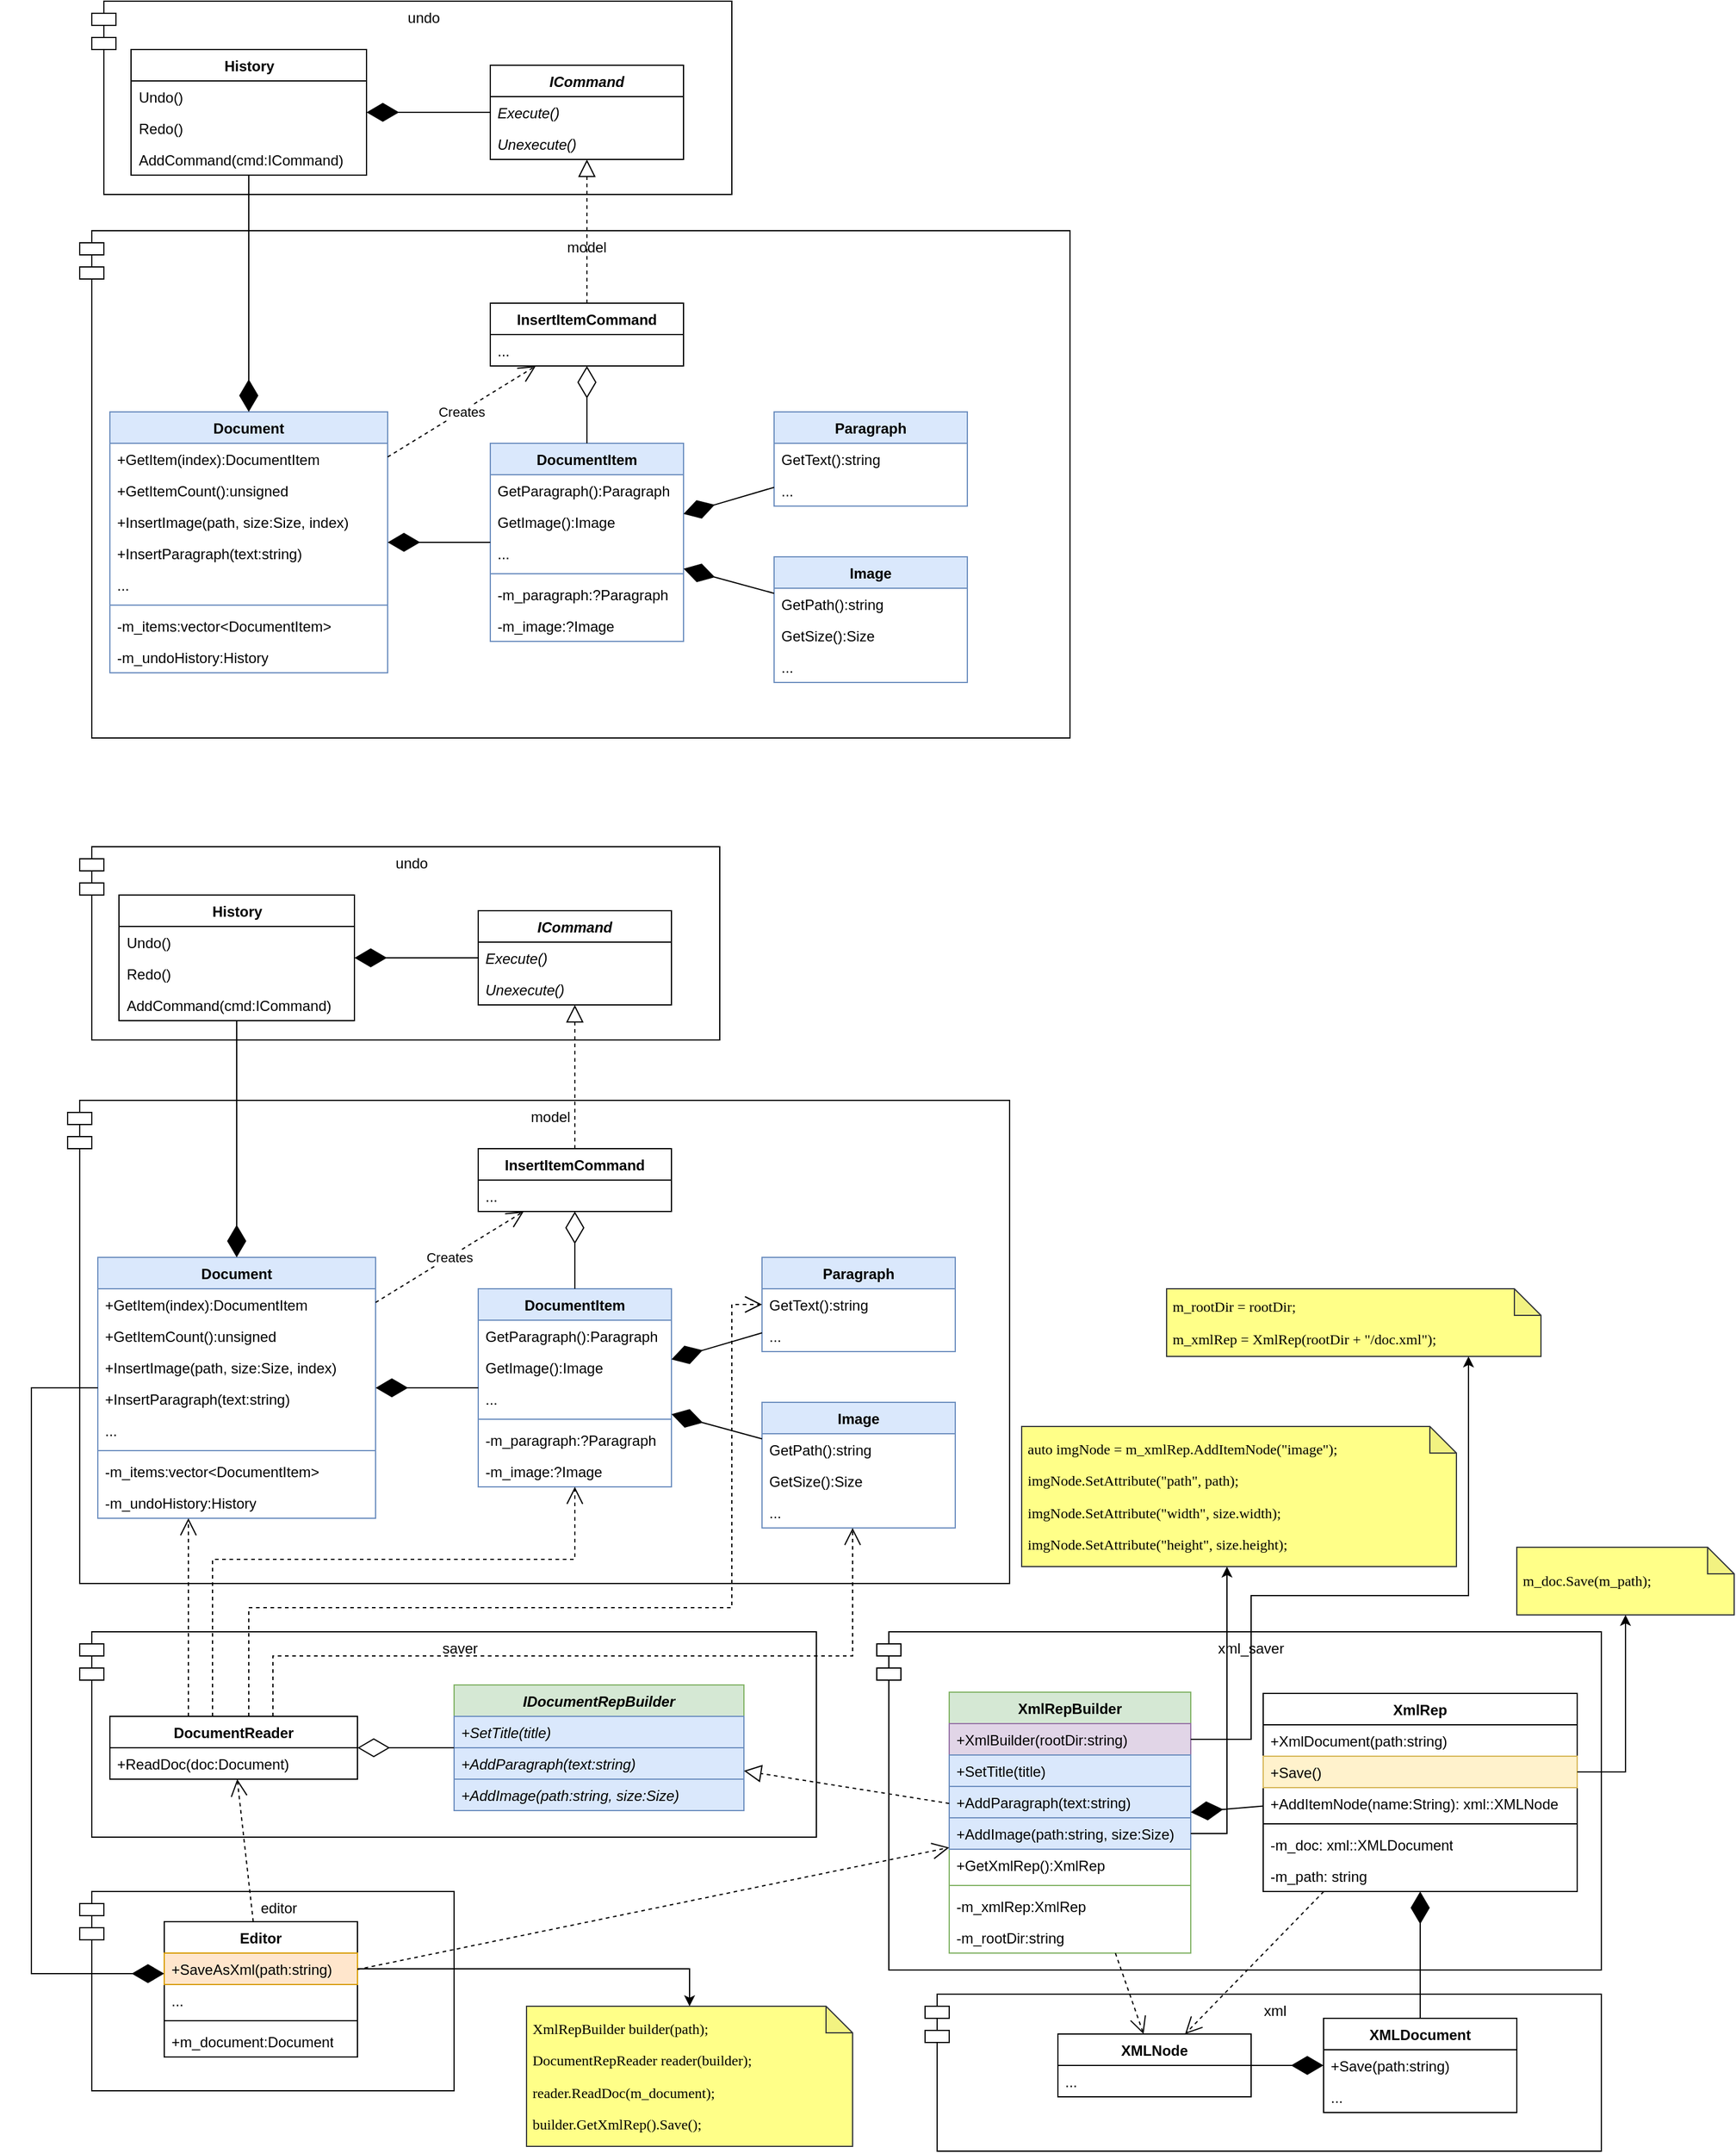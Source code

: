 <mxfile version="26.0.7">
  <diagram name="Page-1" id="XfXvvqxpX7sDZLj7xMcD">
    <mxGraphModel dx="2023" dy="1169" grid="1" gridSize="10" guides="1" tooltips="1" connect="1" arrows="1" fold="1" page="1" pageScale="1" pageWidth="850" pageHeight="1100" math="0" shadow="0">
      <root>
        <mxCell id="0" />
        <mxCell id="1" parent="0" />
        <mxCell id="gSPHSSq20JPAaZHJLihP-152" value="editor" style="shape=module;align=left;spacingLeft=20;align=center;verticalAlign=top;whiteSpace=wrap;html=1;" parent="1" vertex="1">
          <mxGeometry x="210" y="1705" width="310" height="165" as="geometry" />
        </mxCell>
        <mxCell id="gSPHSSq20JPAaZHJLihP-114" value="saver" style="shape=module;align=left;spacingLeft=20;align=center;verticalAlign=top;whiteSpace=wrap;html=1;" parent="1" vertex="1">
          <mxGeometry x="210" y="1490" width="610" height="170" as="geometry" />
        </mxCell>
        <mxCell id="gSPHSSq20JPAaZHJLihP-42" value="undo" style="shape=module;align=left;spacingLeft=20;align=center;verticalAlign=top;whiteSpace=wrap;html=1;" parent="1" vertex="1">
          <mxGeometry x="220" y="140" width="530" height="160" as="geometry" />
        </mxCell>
        <mxCell id="gSPHSSq20JPAaZHJLihP-40" value="model" style="shape=module;align=left;spacingLeft=20;align=center;verticalAlign=top;whiteSpace=wrap;html=1;" parent="1" vertex="1">
          <mxGeometry x="210" y="330" width="820" height="420" as="geometry" />
        </mxCell>
        <mxCell id="gSPHSSq20JPAaZHJLihP-5" value="Document" style="swimlane;fontStyle=1;align=center;verticalAlign=top;childLayout=stackLayout;horizontal=1;startSize=26;horizontalStack=0;resizeParent=1;resizeParentMax=0;resizeLast=0;collapsible=1;marginBottom=0;whiteSpace=wrap;html=1;fillColor=#dae8fc;strokeColor=#6c8ebf;" parent="1" vertex="1">
          <mxGeometry x="235" y="480" width="230" height="216" as="geometry" />
        </mxCell>
        <mxCell id="gSPHSSq20JPAaZHJLihP-6" value="+GetItem(index):DocumentItem" style="text;strokeColor=none;fillColor=none;align=left;verticalAlign=top;spacingLeft=4;spacingRight=4;overflow=hidden;rotatable=0;points=[[0,0.5],[1,0.5]];portConstraint=eastwest;whiteSpace=wrap;html=1;" parent="gSPHSSq20JPAaZHJLihP-5" vertex="1">
          <mxGeometry y="26" width="230" height="26" as="geometry" />
        </mxCell>
        <mxCell id="gSPHSSq20JPAaZHJLihP-28" value="+GetItemCount():unsigned" style="text;strokeColor=none;fillColor=none;align=left;verticalAlign=top;spacingLeft=4;spacingRight=4;overflow=hidden;rotatable=0;points=[[0,0.5],[1,0.5]];portConstraint=eastwest;whiteSpace=wrap;html=1;" parent="gSPHSSq20JPAaZHJLihP-5" vertex="1">
          <mxGeometry y="52" width="230" height="26" as="geometry" />
        </mxCell>
        <mxCell id="gSPHSSq20JPAaZHJLihP-26" value="+InsertImage(path, size:Size, index)" style="text;strokeColor=none;fillColor=none;align=left;verticalAlign=top;spacingLeft=4;spacingRight=4;overflow=hidden;rotatable=0;points=[[0,0.5],[1,0.5]];portConstraint=eastwest;whiteSpace=wrap;html=1;" parent="gSPHSSq20JPAaZHJLihP-5" vertex="1">
          <mxGeometry y="78" width="230" height="26" as="geometry" />
        </mxCell>
        <mxCell id="gSPHSSq20JPAaZHJLihP-27" value="+InsertParagraph(text:string)" style="text;strokeColor=none;fillColor=none;align=left;verticalAlign=top;spacingLeft=4;spacingRight=4;overflow=hidden;rotatable=0;points=[[0,0.5],[1,0.5]];portConstraint=eastwest;whiteSpace=wrap;html=1;" parent="gSPHSSq20JPAaZHJLihP-5" vertex="1">
          <mxGeometry y="104" width="230" height="26" as="geometry" />
        </mxCell>
        <mxCell id="gSPHSSq20JPAaZHJLihP-39" value="..." style="text;strokeColor=none;fillColor=none;align=left;verticalAlign=top;spacingLeft=4;spacingRight=4;overflow=hidden;rotatable=0;points=[[0,0.5],[1,0.5]];portConstraint=eastwest;whiteSpace=wrap;html=1;" parent="gSPHSSq20JPAaZHJLihP-5" vertex="1">
          <mxGeometry y="130" width="230" height="26" as="geometry" />
        </mxCell>
        <mxCell id="gSPHSSq20JPAaZHJLihP-30" value="" style="line;strokeWidth=1;fillColor=none;align=left;verticalAlign=middle;spacingTop=-1;spacingLeft=3;spacingRight=3;rotatable=0;labelPosition=right;points=[];portConstraint=eastwest;strokeColor=inherit;" parent="gSPHSSq20JPAaZHJLihP-5" vertex="1">
          <mxGeometry y="156" width="230" height="8" as="geometry" />
        </mxCell>
        <mxCell id="gSPHSSq20JPAaZHJLihP-29" value="-m_items:vector&amp;lt;DocumentItem&amp;gt;" style="text;strokeColor=none;fillColor=none;align=left;verticalAlign=top;spacingLeft=4;spacingRight=4;overflow=hidden;rotatable=0;points=[[0,0.5],[1,0.5]];portConstraint=eastwest;whiteSpace=wrap;html=1;" parent="gSPHSSq20JPAaZHJLihP-5" vertex="1">
          <mxGeometry y="164" width="230" height="26" as="geometry" />
        </mxCell>
        <mxCell id="gSPHSSq20JPAaZHJLihP-31" value="-m_undoHistory:History" style="text;strokeColor=none;fillColor=none;align=left;verticalAlign=top;spacingLeft=4;spacingRight=4;overflow=hidden;rotatable=0;points=[[0,0.5],[1,0.5]];portConstraint=eastwest;whiteSpace=wrap;html=1;" parent="gSPHSSq20JPAaZHJLihP-5" vertex="1">
          <mxGeometry y="190" width="230" height="26" as="geometry" />
        </mxCell>
        <mxCell id="gSPHSSq20JPAaZHJLihP-9" value="DocumentItem" style="swimlane;fontStyle=1;align=center;verticalAlign=top;childLayout=stackLayout;horizontal=1;startSize=26;horizontalStack=0;resizeParent=1;resizeParentMax=0;resizeLast=0;collapsible=1;marginBottom=0;whiteSpace=wrap;html=1;fillColor=#dae8fc;strokeColor=#6c8ebf;" parent="1" vertex="1">
          <mxGeometry x="550" y="506" width="160" height="164" as="geometry" />
        </mxCell>
        <mxCell id="gSPHSSq20JPAaZHJLihP-10" value="GetParagraph():Paragraph" style="text;strokeColor=none;fillColor=none;align=left;verticalAlign=top;spacingLeft=4;spacingRight=4;overflow=hidden;rotatable=0;points=[[0,0.5],[1,0.5]];portConstraint=eastwest;whiteSpace=wrap;html=1;" parent="gSPHSSq20JPAaZHJLihP-9" vertex="1">
          <mxGeometry y="26" width="160" height="26" as="geometry" />
        </mxCell>
        <mxCell id="gSPHSSq20JPAaZHJLihP-11" value="GetImage():Image" style="text;strokeColor=none;fillColor=none;align=left;verticalAlign=top;spacingLeft=4;spacingRight=4;overflow=hidden;rotatable=0;points=[[0,0.5],[1,0.5]];portConstraint=eastwest;whiteSpace=wrap;html=1;" parent="gSPHSSq20JPAaZHJLihP-9" vertex="1">
          <mxGeometry y="52" width="160" height="26" as="geometry" />
        </mxCell>
        <mxCell id="gSPHSSq20JPAaZHJLihP-47" value="..." style="text;strokeColor=none;fillColor=none;align=left;verticalAlign=top;spacingLeft=4;spacingRight=4;overflow=hidden;rotatable=0;points=[[0,0.5],[1,0.5]];portConstraint=eastwest;whiteSpace=wrap;html=1;" parent="gSPHSSq20JPAaZHJLihP-9" vertex="1">
          <mxGeometry y="78" width="160" height="26" as="geometry" />
        </mxCell>
        <mxCell id="gSPHSSq20JPAaZHJLihP-21" value="" style="line;strokeWidth=1;fillColor=none;align=left;verticalAlign=middle;spacingTop=-1;spacingLeft=3;spacingRight=3;rotatable=0;labelPosition=right;points=[];portConstraint=eastwest;strokeColor=inherit;" parent="gSPHSSq20JPAaZHJLihP-9" vertex="1">
          <mxGeometry y="104" width="160" height="8" as="geometry" />
        </mxCell>
        <mxCell id="gSPHSSq20JPAaZHJLihP-19" value="-m_paragraph:?Paragraph" style="text;strokeColor=none;fillColor=none;align=left;verticalAlign=top;spacingLeft=4;spacingRight=4;overflow=hidden;rotatable=0;points=[[0,0.5],[1,0.5]];portConstraint=eastwest;whiteSpace=wrap;html=1;" parent="gSPHSSq20JPAaZHJLihP-9" vertex="1">
          <mxGeometry y="112" width="160" height="26" as="geometry" />
        </mxCell>
        <mxCell id="gSPHSSq20JPAaZHJLihP-20" value="-m_image:?Image" style="text;strokeColor=none;fillColor=none;align=left;verticalAlign=top;spacingLeft=4;spacingRight=4;overflow=hidden;rotatable=0;points=[[0,0.5],[1,0.5]];portConstraint=eastwest;whiteSpace=wrap;html=1;" parent="gSPHSSq20JPAaZHJLihP-9" vertex="1">
          <mxGeometry y="138" width="160" height="26" as="geometry" />
        </mxCell>
        <mxCell id="gSPHSSq20JPAaZHJLihP-12" value="Paragraph" style="swimlane;fontStyle=1;align=center;verticalAlign=top;childLayout=stackLayout;horizontal=1;startSize=26;horizontalStack=0;resizeParent=1;resizeParentMax=0;resizeLast=0;collapsible=1;marginBottom=0;whiteSpace=wrap;html=1;fillColor=#dae8fc;strokeColor=#6c8ebf;" parent="1" vertex="1">
          <mxGeometry x="785" y="480" width="160" height="78" as="geometry" />
        </mxCell>
        <mxCell id="gSPHSSq20JPAaZHJLihP-13" value="GetText():string" style="text;strokeColor=none;fillColor=none;align=left;verticalAlign=top;spacingLeft=4;spacingRight=4;overflow=hidden;rotatable=0;points=[[0,0.5],[1,0.5]];portConstraint=eastwest;whiteSpace=wrap;html=1;" parent="gSPHSSq20JPAaZHJLihP-12" vertex="1">
          <mxGeometry y="26" width="160" height="26" as="geometry" />
        </mxCell>
        <mxCell id="gSPHSSq20JPAaZHJLihP-48" value="..." style="text;strokeColor=none;fillColor=none;align=left;verticalAlign=top;spacingLeft=4;spacingRight=4;overflow=hidden;rotatable=0;points=[[0,0.5],[1,0.5]];portConstraint=eastwest;whiteSpace=wrap;html=1;" parent="gSPHSSq20JPAaZHJLihP-12" vertex="1">
          <mxGeometry y="52" width="160" height="26" as="geometry" />
        </mxCell>
        <mxCell id="gSPHSSq20JPAaZHJLihP-15" value="Image" style="swimlane;fontStyle=1;align=center;verticalAlign=top;childLayout=stackLayout;horizontal=1;startSize=26;horizontalStack=0;resizeParent=1;resizeParentMax=0;resizeLast=0;collapsible=1;marginBottom=0;whiteSpace=wrap;html=1;fillColor=#dae8fc;strokeColor=#6c8ebf;" parent="1" vertex="1">
          <mxGeometry x="785" y="600" width="160" height="104" as="geometry" />
        </mxCell>
        <mxCell id="gSPHSSq20JPAaZHJLihP-16" value="GetPath():string" style="text;strokeColor=none;fillColor=none;align=left;verticalAlign=top;spacingLeft=4;spacingRight=4;overflow=hidden;rotatable=0;points=[[0,0.5],[1,0.5]];portConstraint=eastwest;whiteSpace=wrap;html=1;" parent="gSPHSSq20JPAaZHJLihP-15" vertex="1">
          <mxGeometry y="26" width="160" height="26" as="geometry" />
        </mxCell>
        <mxCell id="gSPHSSq20JPAaZHJLihP-17" value="GetSize():Size" style="text;strokeColor=none;fillColor=none;align=left;verticalAlign=top;spacingLeft=4;spacingRight=4;overflow=hidden;rotatable=0;points=[[0,0.5],[1,0.5]];portConstraint=eastwest;whiteSpace=wrap;html=1;" parent="gSPHSSq20JPAaZHJLihP-15" vertex="1">
          <mxGeometry y="52" width="160" height="26" as="geometry" />
        </mxCell>
        <mxCell id="gSPHSSq20JPAaZHJLihP-49" value="..." style="text;strokeColor=none;fillColor=none;align=left;verticalAlign=top;spacingLeft=4;spacingRight=4;overflow=hidden;rotatable=0;points=[[0,0.5],[1,0.5]];portConstraint=eastwest;whiteSpace=wrap;html=1;" parent="gSPHSSq20JPAaZHJLihP-15" vertex="1">
          <mxGeometry y="78" width="160" height="26" as="geometry" />
        </mxCell>
        <mxCell id="gSPHSSq20JPAaZHJLihP-18" value="" style="endArrow=diamondThin;endFill=1;endSize=24;html=1;rounded=0;" parent="1" source="gSPHSSq20JPAaZHJLihP-9" target="gSPHSSq20JPAaZHJLihP-5" edge="1">
          <mxGeometry width="160" relative="1" as="geometry">
            <mxPoint x="295" y="650" as="sourcePoint" />
            <mxPoint x="455" y="650" as="targetPoint" />
          </mxGeometry>
        </mxCell>
        <mxCell id="gSPHSSq20JPAaZHJLihP-24" value="" style="endArrow=diamondThin;endFill=1;endSize=24;html=1;rounded=0;" parent="1" source="gSPHSSq20JPAaZHJLihP-12" target="gSPHSSq20JPAaZHJLihP-9" edge="1">
          <mxGeometry width="160" relative="1" as="geometry">
            <mxPoint x="615" y="740" as="sourcePoint" />
            <mxPoint x="775" y="740" as="targetPoint" />
          </mxGeometry>
        </mxCell>
        <mxCell id="gSPHSSq20JPAaZHJLihP-25" value="" style="endArrow=diamondThin;endFill=1;endSize=24;html=1;rounded=0;" parent="1" source="gSPHSSq20JPAaZHJLihP-15" target="gSPHSSq20JPAaZHJLihP-9" edge="1">
          <mxGeometry width="160" relative="1" as="geometry">
            <mxPoint x="615" y="740" as="sourcePoint" />
            <mxPoint x="775" y="740" as="targetPoint" />
          </mxGeometry>
        </mxCell>
        <mxCell id="gSPHSSq20JPAaZHJLihP-33" value="History" style="swimlane;fontStyle=1;align=center;verticalAlign=top;childLayout=stackLayout;horizontal=1;startSize=26;horizontalStack=0;resizeParent=1;resizeParentMax=0;resizeLast=0;collapsible=1;marginBottom=0;whiteSpace=wrap;html=1;" parent="1" vertex="1">
          <mxGeometry x="252.5" y="180" width="195" height="104" as="geometry" />
        </mxCell>
        <mxCell id="gSPHSSq20JPAaZHJLihP-34" value="Undo()" style="text;strokeColor=none;fillColor=none;align=left;verticalAlign=top;spacingLeft=4;spacingRight=4;overflow=hidden;rotatable=0;points=[[0,0.5],[1,0.5]];portConstraint=eastwest;whiteSpace=wrap;html=1;" parent="gSPHSSq20JPAaZHJLihP-33" vertex="1">
          <mxGeometry y="26" width="195" height="26" as="geometry" />
        </mxCell>
        <mxCell id="gSPHSSq20JPAaZHJLihP-37" value="Redo()" style="text;strokeColor=none;fillColor=none;align=left;verticalAlign=top;spacingLeft=4;spacingRight=4;overflow=hidden;rotatable=0;points=[[0,0.5],[1,0.5]];portConstraint=eastwest;whiteSpace=wrap;html=1;" parent="gSPHSSq20JPAaZHJLihP-33" vertex="1">
          <mxGeometry y="52" width="195" height="26" as="geometry" />
        </mxCell>
        <mxCell id="gSPHSSq20JPAaZHJLihP-46" value="AddCommand(cmd:ICommand)" style="text;strokeColor=none;fillColor=none;align=left;verticalAlign=top;spacingLeft=4;spacingRight=4;overflow=hidden;rotatable=0;points=[[0,0.5],[1,0.5]];portConstraint=eastwest;whiteSpace=wrap;html=1;" parent="gSPHSSq20JPAaZHJLihP-33" vertex="1">
          <mxGeometry y="78" width="195" height="26" as="geometry" />
        </mxCell>
        <mxCell id="gSPHSSq20JPAaZHJLihP-41" value="" style="endArrow=diamondThin;endFill=1;endSize=24;html=1;rounded=0;" parent="1" source="gSPHSSq20JPAaZHJLihP-33" target="gSPHSSq20JPAaZHJLihP-5" edge="1">
          <mxGeometry width="160" relative="1" as="geometry">
            <mxPoint x="120" y="270" as="sourcePoint" />
            <mxPoint x="280" y="270" as="targetPoint" />
          </mxGeometry>
        </mxCell>
        <mxCell id="gSPHSSq20JPAaZHJLihP-43" value="ICommand" style="swimlane;fontStyle=3;align=center;verticalAlign=top;childLayout=stackLayout;horizontal=1;startSize=26;horizontalStack=0;resizeParent=1;resizeParentMax=0;resizeLast=0;collapsible=1;marginBottom=0;whiteSpace=wrap;html=1;" parent="1" vertex="1">
          <mxGeometry x="550" y="193" width="160" height="78" as="geometry" />
        </mxCell>
        <mxCell id="gSPHSSq20JPAaZHJLihP-44" value="&lt;i&gt;Execute()&lt;/i&gt;" style="text;strokeColor=none;fillColor=none;align=left;verticalAlign=top;spacingLeft=4;spacingRight=4;overflow=hidden;rotatable=0;points=[[0,0.5],[1,0.5]];portConstraint=eastwest;whiteSpace=wrap;html=1;" parent="gSPHSSq20JPAaZHJLihP-43" vertex="1">
          <mxGeometry y="26" width="160" height="26" as="geometry" />
        </mxCell>
        <mxCell id="gSPHSSq20JPAaZHJLihP-45" value="&lt;i&gt;Unexecute()&lt;/i&gt;" style="text;strokeColor=none;fillColor=none;align=left;verticalAlign=top;spacingLeft=4;spacingRight=4;overflow=hidden;rotatable=0;points=[[0,0.5],[1,0.5]];portConstraint=eastwest;whiteSpace=wrap;html=1;" parent="gSPHSSq20JPAaZHJLihP-43" vertex="1">
          <mxGeometry y="52" width="160" height="26" as="geometry" />
        </mxCell>
        <mxCell id="gSPHSSq20JPAaZHJLihP-50" value="" style="endArrow=diamondThin;endFill=1;endSize=24;html=1;rounded=0;" parent="1" source="gSPHSSq20JPAaZHJLihP-43" target="gSPHSSq20JPAaZHJLihP-33" edge="1">
          <mxGeometry width="160" relative="1" as="geometry">
            <mxPoint x="850" y="210" as="sourcePoint" />
            <mxPoint x="1010" y="210" as="targetPoint" />
          </mxGeometry>
        </mxCell>
        <mxCell id="gSPHSSq20JPAaZHJLihP-51" value="InsertItemCommand" style="swimlane;fontStyle=1;align=center;verticalAlign=top;childLayout=stackLayout;horizontal=1;startSize=26;horizontalStack=0;resizeParent=1;resizeParentMax=0;resizeLast=0;collapsible=1;marginBottom=0;whiteSpace=wrap;html=1;" parent="1" vertex="1">
          <mxGeometry x="550" y="390" width="160" height="52" as="geometry" />
        </mxCell>
        <mxCell id="gSPHSSq20JPAaZHJLihP-52" value="..." style="text;strokeColor=none;fillColor=none;align=left;verticalAlign=top;spacingLeft=4;spacingRight=4;overflow=hidden;rotatable=0;points=[[0,0.5],[1,0.5]];portConstraint=eastwest;whiteSpace=wrap;html=1;" parent="gSPHSSq20JPAaZHJLihP-51" vertex="1">
          <mxGeometry y="26" width="160" height="26" as="geometry" />
        </mxCell>
        <mxCell id="gSPHSSq20JPAaZHJLihP-55" value="" style="endArrow=block;dashed=1;endFill=0;endSize=12;html=1;rounded=0;" parent="1" source="gSPHSSq20JPAaZHJLihP-51" target="gSPHSSq20JPAaZHJLihP-43" edge="1">
          <mxGeometry width="160" relative="1" as="geometry">
            <mxPoint x="770" y="280" as="sourcePoint" />
            <mxPoint x="930" y="280" as="targetPoint" />
          </mxGeometry>
        </mxCell>
        <mxCell id="gSPHSSq20JPAaZHJLihP-56" value="Creates" style="endArrow=open;endSize=12;dashed=1;html=1;rounded=0;" parent="1" source="gSPHSSq20JPAaZHJLihP-5" target="gSPHSSq20JPAaZHJLihP-51" edge="1">
          <mxGeometry width="160" relative="1" as="geometry">
            <mxPoint x="20" y="390" as="sourcePoint" />
            <mxPoint x="180" y="390" as="targetPoint" />
          </mxGeometry>
        </mxCell>
        <mxCell id="gSPHSSq20JPAaZHJLihP-57" value="" style="endArrow=diamondThin;endFill=0;endSize=24;html=1;rounded=0;" parent="1" source="gSPHSSq20JPAaZHJLihP-9" target="gSPHSSq20JPAaZHJLihP-51" edge="1">
          <mxGeometry width="160" relative="1" as="geometry">
            <mxPoint x="840" y="250" as="sourcePoint" />
            <mxPoint x="1000" y="250" as="targetPoint" />
          </mxGeometry>
        </mxCell>
        <mxCell id="gSPHSSq20JPAaZHJLihP-58" value="undo" style="shape=module;align=left;spacingLeft=20;align=center;verticalAlign=top;whiteSpace=wrap;html=1;" parent="1" vertex="1">
          <mxGeometry x="210" y="840" width="530" height="160" as="geometry" />
        </mxCell>
        <mxCell id="gSPHSSq20JPAaZHJLihP-59" value="model" style="shape=module;align=left;spacingLeft=20;align=center;verticalAlign=top;whiteSpace=wrap;html=1;" parent="1" vertex="1">
          <mxGeometry x="200" y="1050" width="780" height="400" as="geometry" />
        </mxCell>
        <mxCell id="gSPHSSq20JPAaZHJLihP-60" value="Document" style="swimlane;fontStyle=1;align=center;verticalAlign=top;childLayout=stackLayout;horizontal=1;startSize=26;horizontalStack=0;resizeParent=1;resizeParentMax=0;resizeLast=0;collapsible=1;marginBottom=0;whiteSpace=wrap;html=1;fillColor=#dae8fc;strokeColor=#6c8ebf;" parent="1" vertex="1">
          <mxGeometry x="225" y="1180" width="230" height="216" as="geometry" />
        </mxCell>
        <mxCell id="gSPHSSq20JPAaZHJLihP-61" value="+GetItem(index):DocumentItem" style="text;strokeColor=none;fillColor=none;align=left;verticalAlign=top;spacingLeft=4;spacingRight=4;overflow=hidden;rotatable=0;points=[[0,0.5],[1,0.5]];portConstraint=eastwest;whiteSpace=wrap;html=1;" parent="gSPHSSq20JPAaZHJLihP-60" vertex="1">
          <mxGeometry y="26" width="230" height="26" as="geometry" />
        </mxCell>
        <mxCell id="gSPHSSq20JPAaZHJLihP-62" value="+GetItemCount():unsigned" style="text;strokeColor=none;fillColor=none;align=left;verticalAlign=top;spacingLeft=4;spacingRight=4;overflow=hidden;rotatable=0;points=[[0,0.5],[1,0.5]];portConstraint=eastwest;whiteSpace=wrap;html=1;" parent="gSPHSSq20JPAaZHJLihP-60" vertex="1">
          <mxGeometry y="52" width="230" height="26" as="geometry" />
        </mxCell>
        <mxCell id="gSPHSSq20JPAaZHJLihP-63" value="+InsertImage(path, size:Size, index)" style="text;strokeColor=none;fillColor=none;align=left;verticalAlign=top;spacingLeft=4;spacingRight=4;overflow=hidden;rotatable=0;points=[[0,0.5],[1,0.5]];portConstraint=eastwest;whiteSpace=wrap;html=1;" parent="gSPHSSq20JPAaZHJLihP-60" vertex="1">
          <mxGeometry y="78" width="230" height="26" as="geometry" />
        </mxCell>
        <mxCell id="gSPHSSq20JPAaZHJLihP-64" value="+InsertParagraph(text:string)" style="text;strokeColor=none;fillColor=none;align=left;verticalAlign=top;spacingLeft=4;spacingRight=4;overflow=hidden;rotatable=0;points=[[0,0.5],[1,0.5]];portConstraint=eastwest;whiteSpace=wrap;html=1;" parent="gSPHSSq20JPAaZHJLihP-60" vertex="1">
          <mxGeometry y="104" width="230" height="26" as="geometry" />
        </mxCell>
        <mxCell id="gSPHSSq20JPAaZHJLihP-65" value="..." style="text;strokeColor=none;fillColor=none;align=left;verticalAlign=top;spacingLeft=4;spacingRight=4;overflow=hidden;rotatable=0;points=[[0,0.5],[1,0.5]];portConstraint=eastwest;whiteSpace=wrap;html=1;" parent="gSPHSSq20JPAaZHJLihP-60" vertex="1">
          <mxGeometry y="130" width="230" height="26" as="geometry" />
        </mxCell>
        <mxCell id="gSPHSSq20JPAaZHJLihP-66" value="" style="line;strokeWidth=1;fillColor=none;align=left;verticalAlign=middle;spacingTop=-1;spacingLeft=3;spacingRight=3;rotatable=0;labelPosition=right;points=[];portConstraint=eastwest;strokeColor=inherit;" parent="gSPHSSq20JPAaZHJLihP-60" vertex="1">
          <mxGeometry y="156" width="230" height="8" as="geometry" />
        </mxCell>
        <mxCell id="gSPHSSq20JPAaZHJLihP-67" value="-m_items:vector&amp;lt;DocumentItem&amp;gt;" style="text;strokeColor=none;fillColor=none;align=left;verticalAlign=top;spacingLeft=4;spacingRight=4;overflow=hidden;rotatable=0;points=[[0,0.5],[1,0.5]];portConstraint=eastwest;whiteSpace=wrap;html=1;" parent="gSPHSSq20JPAaZHJLihP-60" vertex="1">
          <mxGeometry y="164" width="230" height="26" as="geometry" />
        </mxCell>
        <mxCell id="gSPHSSq20JPAaZHJLihP-68" value="-m_undoHistory:History" style="text;strokeColor=none;fillColor=none;align=left;verticalAlign=top;spacingLeft=4;spacingRight=4;overflow=hidden;rotatable=0;points=[[0,0.5],[1,0.5]];portConstraint=eastwest;whiteSpace=wrap;html=1;" parent="gSPHSSq20JPAaZHJLihP-60" vertex="1">
          <mxGeometry y="190" width="230" height="26" as="geometry" />
        </mxCell>
        <mxCell id="gSPHSSq20JPAaZHJLihP-69" value="DocumentItem" style="swimlane;fontStyle=1;align=center;verticalAlign=top;childLayout=stackLayout;horizontal=1;startSize=26;horizontalStack=0;resizeParent=1;resizeParentMax=0;resizeLast=0;collapsible=1;marginBottom=0;whiteSpace=wrap;html=1;fillColor=#dae8fc;strokeColor=#6c8ebf;" parent="1" vertex="1">
          <mxGeometry x="540" y="1206" width="160" height="164" as="geometry" />
        </mxCell>
        <mxCell id="gSPHSSq20JPAaZHJLihP-70" value="GetParagraph():Paragraph" style="text;strokeColor=none;fillColor=none;align=left;verticalAlign=top;spacingLeft=4;spacingRight=4;overflow=hidden;rotatable=0;points=[[0,0.5],[1,0.5]];portConstraint=eastwest;whiteSpace=wrap;html=1;" parent="gSPHSSq20JPAaZHJLihP-69" vertex="1">
          <mxGeometry y="26" width="160" height="26" as="geometry" />
        </mxCell>
        <mxCell id="gSPHSSq20JPAaZHJLihP-71" value="GetImage():Image" style="text;strokeColor=none;fillColor=none;align=left;verticalAlign=top;spacingLeft=4;spacingRight=4;overflow=hidden;rotatable=0;points=[[0,0.5],[1,0.5]];portConstraint=eastwest;whiteSpace=wrap;html=1;" parent="gSPHSSq20JPAaZHJLihP-69" vertex="1">
          <mxGeometry y="52" width="160" height="26" as="geometry" />
        </mxCell>
        <mxCell id="gSPHSSq20JPAaZHJLihP-72" value="..." style="text;strokeColor=none;fillColor=none;align=left;verticalAlign=top;spacingLeft=4;spacingRight=4;overflow=hidden;rotatable=0;points=[[0,0.5],[1,0.5]];portConstraint=eastwest;whiteSpace=wrap;html=1;" parent="gSPHSSq20JPAaZHJLihP-69" vertex="1">
          <mxGeometry y="78" width="160" height="26" as="geometry" />
        </mxCell>
        <mxCell id="gSPHSSq20JPAaZHJLihP-73" value="" style="line;strokeWidth=1;fillColor=none;align=left;verticalAlign=middle;spacingTop=-1;spacingLeft=3;spacingRight=3;rotatable=0;labelPosition=right;points=[];portConstraint=eastwest;strokeColor=inherit;" parent="gSPHSSq20JPAaZHJLihP-69" vertex="1">
          <mxGeometry y="104" width="160" height="8" as="geometry" />
        </mxCell>
        <mxCell id="gSPHSSq20JPAaZHJLihP-74" value="-m_paragraph:?Paragraph" style="text;strokeColor=none;fillColor=none;align=left;verticalAlign=top;spacingLeft=4;spacingRight=4;overflow=hidden;rotatable=0;points=[[0,0.5],[1,0.5]];portConstraint=eastwest;whiteSpace=wrap;html=1;" parent="gSPHSSq20JPAaZHJLihP-69" vertex="1">
          <mxGeometry y="112" width="160" height="26" as="geometry" />
        </mxCell>
        <mxCell id="gSPHSSq20JPAaZHJLihP-75" value="-m_image:?Image" style="text;strokeColor=none;fillColor=none;align=left;verticalAlign=top;spacingLeft=4;spacingRight=4;overflow=hidden;rotatable=0;points=[[0,0.5],[1,0.5]];portConstraint=eastwest;whiteSpace=wrap;html=1;" parent="gSPHSSq20JPAaZHJLihP-69" vertex="1">
          <mxGeometry y="138" width="160" height="26" as="geometry" />
        </mxCell>
        <mxCell id="gSPHSSq20JPAaZHJLihP-76" value="Paragraph" style="swimlane;fontStyle=1;align=center;verticalAlign=top;childLayout=stackLayout;horizontal=1;startSize=26;horizontalStack=0;resizeParent=1;resizeParentMax=0;resizeLast=0;collapsible=1;marginBottom=0;whiteSpace=wrap;html=1;fillColor=#dae8fc;strokeColor=#6c8ebf;" parent="1" vertex="1">
          <mxGeometry x="775" y="1180" width="160" height="78" as="geometry" />
        </mxCell>
        <mxCell id="gSPHSSq20JPAaZHJLihP-77" value="GetText():string" style="text;strokeColor=none;fillColor=none;align=left;verticalAlign=top;spacingLeft=4;spacingRight=4;overflow=hidden;rotatable=0;points=[[0,0.5],[1,0.5]];portConstraint=eastwest;whiteSpace=wrap;html=1;" parent="gSPHSSq20JPAaZHJLihP-76" vertex="1">
          <mxGeometry y="26" width="160" height="26" as="geometry" />
        </mxCell>
        <mxCell id="gSPHSSq20JPAaZHJLihP-78" value="..." style="text;strokeColor=none;fillColor=none;align=left;verticalAlign=top;spacingLeft=4;spacingRight=4;overflow=hidden;rotatable=0;points=[[0,0.5],[1,0.5]];portConstraint=eastwest;whiteSpace=wrap;html=1;" parent="gSPHSSq20JPAaZHJLihP-76" vertex="1">
          <mxGeometry y="52" width="160" height="26" as="geometry" />
        </mxCell>
        <mxCell id="gSPHSSq20JPAaZHJLihP-79" value="Image" style="swimlane;fontStyle=1;align=center;verticalAlign=top;childLayout=stackLayout;horizontal=1;startSize=26;horizontalStack=0;resizeParent=1;resizeParentMax=0;resizeLast=0;collapsible=1;marginBottom=0;whiteSpace=wrap;html=1;fillColor=#dae8fc;strokeColor=#6c8ebf;" parent="1" vertex="1">
          <mxGeometry x="775" y="1300" width="160" height="104" as="geometry" />
        </mxCell>
        <mxCell id="gSPHSSq20JPAaZHJLihP-80" value="GetPath():string" style="text;strokeColor=none;fillColor=none;align=left;verticalAlign=top;spacingLeft=4;spacingRight=4;overflow=hidden;rotatable=0;points=[[0,0.5],[1,0.5]];portConstraint=eastwest;whiteSpace=wrap;html=1;" parent="gSPHSSq20JPAaZHJLihP-79" vertex="1">
          <mxGeometry y="26" width="160" height="26" as="geometry" />
        </mxCell>
        <mxCell id="gSPHSSq20JPAaZHJLihP-81" value="GetSize():Size" style="text;strokeColor=none;fillColor=none;align=left;verticalAlign=top;spacingLeft=4;spacingRight=4;overflow=hidden;rotatable=0;points=[[0,0.5],[1,0.5]];portConstraint=eastwest;whiteSpace=wrap;html=1;" parent="gSPHSSq20JPAaZHJLihP-79" vertex="1">
          <mxGeometry y="52" width="160" height="26" as="geometry" />
        </mxCell>
        <mxCell id="gSPHSSq20JPAaZHJLihP-82" value="..." style="text;strokeColor=none;fillColor=none;align=left;verticalAlign=top;spacingLeft=4;spacingRight=4;overflow=hidden;rotatable=0;points=[[0,0.5],[1,0.5]];portConstraint=eastwest;whiteSpace=wrap;html=1;" parent="gSPHSSq20JPAaZHJLihP-79" vertex="1">
          <mxGeometry y="78" width="160" height="26" as="geometry" />
        </mxCell>
        <mxCell id="gSPHSSq20JPAaZHJLihP-83" value="" style="endArrow=diamondThin;endFill=1;endSize=24;html=1;rounded=0;" parent="1" source="gSPHSSq20JPAaZHJLihP-69" target="gSPHSSq20JPAaZHJLihP-60" edge="1">
          <mxGeometry width="160" relative="1" as="geometry">
            <mxPoint x="285" y="1350" as="sourcePoint" />
            <mxPoint x="445" y="1350" as="targetPoint" />
          </mxGeometry>
        </mxCell>
        <mxCell id="gSPHSSq20JPAaZHJLihP-84" value="" style="endArrow=diamondThin;endFill=1;endSize=24;html=1;rounded=0;" parent="1" source="gSPHSSq20JPAaZHJLihP-76" target="gSPHSSq20JPAaZHJLihP-69" edge="1">
          <mxGeometry width="160" relative="1" as="geometry">
            <mxPoint x="605" y="1440" as="sourcePoint" />
            <mxPoint x="765" y="1440" as="targetPoint" />
          </mxGeometry>
        </mxCell>
        <mxCell id="gSPHSSq20JPAaZHJLihP-85" value="" style="endArrow=diamondThin;endFill=1;endSize=24;html=1;rounded=0;" parent="1" source="gSPHSSq20JPAaZHJLihP-79" target="gSPHSSq20JPAaZHJLihP-69" edge="1">
          <mxGeometry width="160" relative="1" as="geometry">
            <mxPoint x="605" y="1440" as="sourcePoint" />
            <mxPoint x="765" y="1440" as="targetPoint" />
          </mxGeometry>
        </mxCell>
        <mxCell id="gSPHSSq20JPAaZHJLihP-86" value="History" style="swimlane;fontStyle=1;align=center;verticalAlign=top;childLayout=stackLayout;horizontal=1;startSize=26;horizontalStack=0;resizeParent=1;resizeParentMax=0;resizeLast=0;collapsible=1;marginBottom=0;whiteSpace=wrap;html=1;" parent="1" vertex="1">
          <mxGeometry x="242.5" y="880" width="195" height="104" as="geometry" />
        </mxCell>
        <mxCell id="gSPHSSq20JPAaZHJLihP-87" value="Undo()" style="text;strokeColor=none;fillColor=none;align=left;verticalAlign=top;spacingLeft=4;spacingRight=4;overflow=hidden;rotatable=0;points=[[0,0.5],[1,0.5]];portConstraint=eastwest;whiteSpace=wrap;html=1;" parent="gSPHSSq20JPAaZHJLihP-86" vertex="1">
          <mxGeometry y="26" width="195" height="26" as="geometry" />
        </mxCell>
        <mxCell id="gSPHSSq20JPAaZHJLihP-88" value="Redo()" style="text;strokeColor=none;fillColor=none;align=left;verticalAlign=top;spacingLeft=4;spacingRight=4;overflow=hidden;rotatable=0;points=[[0,0.5],[1,0.5]];portConstraint=eastwest;whiteSpace=wrap;html=1;" parent="gSPHSSq20JPAaZHJLihP-86" vertex="1">
          <mxGeometry y="52" width="195" height="26" as="geometry" />
        </mxCell>
        <mxCell id="gSPHSSq20JPAaZHJLihP-89" value="AddCommand(cmd:ICommand)" style="text;strokeColor=none;fillColor=none;align=left;verticalAlign=top;spacingLeft=4;spacingRight=4;overflow=hidden;rotatable=0;points=[[0,0.5],[1,0.5]];portConstraint=eastwest;whiteSpace=wrap;html=1;" parent="gSPHSSq20JPAaZHJLihP-86" vertex="1">
          <mxGeometry y="78" width="195" height="26" as="geometry" />
        </mxCell>
        <mxCell id="gSPHSSq20JPAaZHJLihP-90" value="" style="endArrow=diamondThin;endFill=1;endSize=24;html=1;rounded=0;" parent="1" source="gSPHSSq20JPAaZHJLihP-86" target="gSPHSSq20JPAaZHJLihP-60" edge="1">
          <mxGeometry width="160" relative="1" as="geometry">
            <mxPoint x="110" y="970" as="sourcePoint" />
            <mxPoint x="270" y="970" as="targetPoint" />
          </mxGeometry>
        </mxCell>
        <mxCell id="gSPHSSq20JPAaZHJLihP-91" value="ICommand" style="swimlane;fontStyle=3;align=center;verticalAlign=top;childLayout=stackLayout;horizontal=1;startSize=26;horizontalStack=0;resizeParent=1;resizeParentMax=0;resizeLast=0;collapsible=1;marginBottom=0;whiteSpace=wrap;html=1;" parent="1" vertex="1">
          <mxGeometry x="540" y="893" width="160" height="78" as="geometry" />
        </mxCell>
        <mxCell id="gSPHSSq20JPAaZHJLihP-92" value="&lt;i&gt;Execute()&lt;/i&gt;" style="text;strokeColor=none;fillColor=none;align=left;verticalAlign=top;spacingLeft=4;spacingRight=4;overflow=hidden;rotatable=0;points=[[0,0.5],[1,0.5]];portConstraint=eastwest;whiteSpace=wrap;html=1;" parent="gSPHSSq20JPAaZHJLihP-91" vertex="1">
          <mxGeometry y="26" width="160" height="26" as="geometry" />
        </mxCell>
        <mxCell id="gSPHSSq20JPAaZHJLihP-93" value="&lt;i&gt;Unexecute()&lt;/i&gt;" style="text;strokeColor=none;fillColor=none;align=left;verticalAlign=top;spacingLeft=4;spacingRight=4;overflow=hidden;rotatable=0;points=[[0,0.5],[1,0.5]];portConstraint=eastwest;whiteSpace=wrap;html=1;" parent="gSPHSSq20JPAaZHJLihP-91" vertex="1">
          <mxGeometry y="52" width="160" height="26" as="geometry" />
        </mxCell>
        <mxCell id="gSPHSSq20JPAaZHJLihP-94" value="" style="endArrow=diamondThin;endFill=1;endSize=24;html=1;rounded=0;" parent="1" source="gSPHSSq20JPAaZHJLihP-91" target="gSPHSSq20JPAaZHJLihP-86" edge="1">
          <mxGeometry width="160" relative="1" as="geometry">
            <mxPoint x="840" y="910" as="sourcePoint" />
            <mxPoint x="1000" y="910" as="targetPoint" />
          </mxGeometry>
        </mxCell>
        <mxCell id="gSPHSSq20JPAaZHJLihP-95" value="InsertItemCommand" style="swimlane;fontStyle=1;align=center;verticalAlign=top;childLayout=stackLayout;horizontal=1;startSize=26;horizontalStack=0;resizeParent=1;resizeParentMax=0;resizeLast=0;collapsible=1;marginBottom=0;whiteSpace=wrap;html=1;" parent="1" vertex="1">
          <mxGeometry x="540" y="1090" width="160" height="52" as="geometry" />
        </mxCell>
        <mxCell id="gSPHSSq20JPAaZHJLihP-96" value="..." style="text;strokeColor=none;fillColor=none;align=left;verticalAlign=top;spacingLeft=4;spacingRight=4;overflow=hidden;rotatable=0;points=[[0,0.5],[1,0.5]];portConstraint=eastwest;whiteSpace=wrap;html=1;" parent="gSPHSSq20JPAaZHJLihP-95" vertex="1">
          <mxGeometry y="26" width="160" height="26" as="geometry" />
        </mxCell>
        <mxCell id="gSPHSSq20JPAaZHJLihP-97" value="" style="endArrow=block;dashed=1;endFill=0;endSize=12;html=1;rounded=0;" parent="1" source="gSPHSSq20JPAaZHJLihP-95" target="gSPHSSq20JPAaZHJLihP-91" edge="1">
          <mxGeometry width="160" relative="1" as="geometry">
            <mxPoint x="760" y="980" as="sourcePoint" />
            <mxPoint x="920" y="980" as="targetPoint" />
          </mxGeometry>
        </mxCell>
        <mxCell id="gSPHSSq20JPAaZHJLihP-98" value="Creates" style="endArrow=open;endSize=12;dashed=1;html=1;rounded=0;" parent="1" source="gSPHSSq20JPAaZHJLihP-60" target="gSPHSSq20JPAaZHJLihP-95" edge="1">
          <mxGeometry width="160" relative="1" as="geometry">
            <mxPoint x="10" y="1090" as="sourcePoint" />
            <mxPoint x="170" y="1090" as="targetPoint" />
          </mxGeometry>
        </mxCell>
        <mxCell id="gSPHSSq20JPAaZHJLihP-99" value="" style="endArrow=diamondThin;endFill=0;endSize=24;html=1;rounded=0;" parent="1" source="gSPHSSq20JPAaZHJLihP-69" target="gSPHSSq20JPAaZHJLihP-95" edge="1">
          <mxGeometry width="160" relative="1" as="geometry">
            <mxPoint x="830" y="950" as="sourcePoint" />
            <mxPoint x="990" y="950" as="targetPoint" />
          </mxGeometry>
        </mxCell>
        <mxCell id="gSPHSSq20JPAaZHJLihP-100" value="DocumentReader" style="swimlane;fontStyle=1;align=center;verticalAlign=top;childLayout=stackLayout;horizontal=1;startSize=26;horizontalStack=0;resizeParent=1;resizeParentMax=0;resizeLast=0;collapsible=1;marginBottom=0;whiteSpace=wrap;html=1;" parent="1" vertex="1">
          <mxGeometry x="235" y="1560" width="205" height="52" as="geometry" />
        </mxCell>
        <mxCell id="gSPHSSq20JPAaZHJLihP-107" value="+ReadDoc(doc:Document)" style="text;strokeColor=none;fillColor=none;align=left;verticalAlign=top;spacingLeft=4;spacingRight=4;overflow=hidden;rotatable=0;points=[[0,0.5],[1,0.5]];portConstraint=eastwest;whiteSpace=wrap;html=1;" parent="gSPHSSq20JPAaZHJLihP-100" vertex="1">
          <mxGeometry y="26" width="205" height="26" as="geometry" />
        </mxCell>
        <mxCell id="gSPHSSq20JPAaZHJLihP-104" value="IDocumentRepBuilder" style="swimlane;fontStyle=3;align=center;verticalAlign=top;childLayout=stackLayout;horizontal=1;startSize=26;horizontalStack=0;resizeParent=1;resizeParentMax=0;resizeLast=0;collapsible=1;marginBottom=0;whiteSpace=wrap;html=1;fillColor=#d5e8d4;strokeColor=#82b366;" parent="1" vertex="1">
          <mxGeometry x="520" y="1534" width="240" height="104" as="geometry" />
        </mxCell>
        <mxCell id="gSPHSSq20JPAaZHJLihP-108" value="+SetTitle(title)" style="text;strokeColor=#6c8ebf;fillColor=#dae8fc;align=left;verticalAlign=top;spacingLeft=4;spacingRight=4;overflow=hidden;rotatable=0;points=[[0,0.5],[1,0.5]];portConstraint=eastwest;whiteSpace=wrap;html=1;fontStyle=2" parent="gSPHSSq20JPAaZHJLihP-104" vertex="1">
          <mxGeometry y="26" width="240" height="26" as="geometry" />
        </mxCell>
        <mxCell id="gSPHSSq20JPAaZHJLihP-109" value="+AddParagraph(text:string)" style="text;strokeColor=#6c8ebf;fillColor=#dae8fc;align=left;verticalAlign=top;spacingLeft=4;spacingRight=4;overflow=hidden;rotatable=0;points=[[0,0.5],[1,0.5]];portConstraint=eastwest;whiteSpace=wrap;html=1;fontStyle=2" parent="gSPHSSq20JPAaZHJLihP-104" vertex="1">
          <mxGeometry y="52" width="240" height="26" as="geometry" />
        </mxCell>
        <mxCell id="gSPHSSq20JPAaZHJLihP-110" value="+AddImage(path:string, size:Size)" style="text;strokeColor=#6c8ebf;fillColor=#dae8fc;align=left;verticalAlign=top;spacingLeft=4;spacingRight=4;overflow=hidden;rotatable=0;points=[[0,0.5],[1,0.5]];portConstraint=eastwest;whiteSpace=wrap;html=1;fontStyle=2" parent="gSPHSSq20JPAaZHJLihP-104" vertex="1">
          <mxGeometry y="78" width="240" height="26" as="geometry" />
        </mxCell>
        <mxCell id="gSPHSSq20JPAaZHJLihP-105" value="" style="endArrow=diamondThin;endFill=0;endSize=24;html=1;rounded=0;" parent="1" source="gSPHSSq20JPAaZHJLihP-104" target="gSPHSSq20JPAaZHJLihP-100" edge="1">
          <mxGeometry width="160" relative="1" as="geometry">
            <mxPoint x="400" y="1700" as="sourcePoint" />
            <mxPoint x="560" y="1700" as="targetPoint" />
          </mxGeometry>
        </mxCell>
        <mxCell id="gSPHSSq20JPAaZHJLihP-106" value="" style="endArrow=open;endSize=12;dashed=1;html=1;rounded=0;edgeStyle=orthogonalEdgeStyle;" parent="1" source="gSPHSSq20JPAaZHJLihP-100" target="gSPHSSq20JPAaZHJLihP-60" edge="1">
          <mxGeometry width="160" relative="1" as="geometry">
            <mxPoint x="200" y="1500" as="sourcePoint" />
            <mxPoint x="360" y="1500" as="targetPoint" />
            <Array as="points">
              <mxPoint x="300" y="1440" />
              <mxPoint x="300" y="1440" />
            </Array>
          </mxGeometry>
        </mxCell>
        <mxCell id="gSPHSSq20JPAaZHJLihP-111" value="" style="endArrow=open;endSize=12;dashed=1;html=1;rounded=0;edgeStyle=orthogonalEdgeStyle;" parent="1" source="gSPHSSq20JPAaZHJLihP-100" target="gSPHSSq20JPAaZHJLihP-69" edge="1">
          <mxGeometry width="160" relative="1" as="geometry">
            <mxPoint x="200" y="1500" as="sourcePoint" />
            <mxPoint x="360" y="1500" as="targetPoint" />
            <Array as="points">
              <mxPoint x="320" y="1430" />
              <mxPoint x="620" y="1430" />
            </Array>
          </mxGeometry>
        </mxCell>
        <mxCell id="gSPHSSq20JPAaZHJLihP-112" value="" style="endArrow=open;endSize=12;dashed=1;html=1;rounded=0;edgeStyle=orthogonalEdgeStyle;" parent="1" source="gSPHSSq20JPAaZHJLihP-100" target="gSPHSSq20JPAaZHJLihP-79" edge="1">
          <mxGeometry x="-0.001" width="160" relative="1" as="geometry">
            <mxPoint x="200" y="1500" as="sourcePoint" />
            <mxPoint x="360" y="1500" as="targetPoint" />
            <Array as="points">
              <mxPoint x="370" y="1510" />
              <mxPoint x="850" y="1510" />
            </Array>
            <mxPoint as="offset" />
          </mxGeometry>
        </mxCell>
        <mxCell id="gSPHSSq20JPAaZHJLihP-113" value="" style="endArrow=open;endSize=12;dashed=1;html=1;rounded=0;edgeStyle=orthogonalEdgeStyle;" parent="1" source="gSPHSSq20JPAaZHJLihP-100" target="gSPHSSq20JPAaZHJLihP-76" edge="1">
          <mxGeometry width="160" relative="1" as="geometry">
            <mxPoint x="200" y="1500" as="sourcePoint" />
            <mxPoint x="360" y="1500" as="targetPoint" />
            <Array as="points">
              <mxPoint x="350" y="1470" />
              <mxPoint x="750" y="1470" />
              <mxPoint x="750" y="1219" />
            </Array>
          </mxGeometry>
        </mxCell>
        <mxCell id="gSPHSSq20JPAaZHJLihP-115" value="xml_saver" style="shape=module;align=left;spacingLeft=20;align=center;verticalAlign=top;whiteSpace=wrap;html=1;" parent="1" vertex="1">
          <mxGeometry x="870" y="1490" width="600" height="280" as="geometry" />
        </mxCell>
        <mxCell id="gSPHSSq20JPAaZHJLihP-116" value="XmlRepBuilder" style="swimlane;fontStyle=1;align=center;verticalAlign=top;childLayout=stackLayout;horizontal=1;startSize=26;horizontalStack=0;resizeParent=1;resizeParentMax=0;resizeLast=0;collapsible=1;marginBottom=0;whiteSpace=wrap;html=1;fillColor=#d5e8d4;strokeColor=#82b366;" parent="1" vertex="1">
          <mxGeometry x="930" y="1540" width="200" height="216" as="geometry" />
        </mxCell>
        <mxCell id="gSPHSSq20JPAaZHJLihP-117" value="+XmlBuilder(rootDir:string)" style="text;strokeColor=#9673a6;fillColor=#e1d5e7;align=left;verticalAlign=top;spacingLeft=4;spacingRight=4;overflow=hidden;rotatable=0;points=[[0,0.5],[1,0.5]];portConstraint=eastwest;whiteSpace=wrap;html=1;" parent="gSPHSSq20JPAaZHJLihP-116" vertex="1">
          <mxGeometry y="26" width="200" height="26" as="geometry" />
        </mxCell>
        <mxCell id="gSPHSSq20JPAaZHJLihP-120" value="+SetTitle(title)" style="text;strokeColor=#6c8ebf;fillColor=#dae8fc;align=left;verticalAlign=top;spacingLeft=4;spacingRight=4;overflow=hidden;rotatable=0;points=[[0,0.5],[1,0.5]];portConstraint=eastwest;whiteSpace=wrap;html=1;fontStyle=0" parent="gSPHSSq20JPAaZHJLihP-116" vertex="1">
          <mxGeometry y="52" width="200" height="26" as="geometry" />
        </mxCell>
        <mxCell id="gSPHSSq20JPAaZHJLihP-121" value="+AddParagraph(text:string)" style="text;strokeColor=#6c8ebf;fillColor=#dae8fc;align=left;verticalAlign=top;spacingLeft=4;spacingRight=4;overflow=hidden;rotatable=0;points=[[0,0.5],[1,0.5]];portConstraint=eastwest;whiteSpace=wrap;html=1;fontStyle=0" parent="gSPHSSq20JPAaZHJLihP-116" vertex="1">
          <mxGeometry y="78" width="200" height="26" as="geometry" />
        </mxCell>
        <mxCell id="gSPHSSq20JPAaZHJLihP-122" value="+AddImage(path:string, size:Size)" style="text;strokeColor=#6c8ebf;fillColor=#dae8fc;align=left;verticalAlign=top;spacingLeft=4;spacingRight=4;overflow=hidden;rotatable=0;points=[[0,0.5],[1,0.5]];portConstraint=eastwest;whiteSpace=wrap;html=1;fontStyle=0" parent="gSPHSSq20JPAaZHJLihP-116" vertex="1">
          <mxGeometry y="104" width="200" height="26" as="geometry" />
        </mxCell>
        <mxCell id="gSPHSSq20JPAaZHJLihP-147" value="+GetXmlRep():XmlRep" style="text;strokeColor=none;fillColor=none;align=left;verticalAlign=top;spacingLeft=4;spacingRight=4;overflow=hidden;rotatable=0;points=[[0,0.5],[1,0.5]];portConstraint=eastwest;whiteSpace=wrap;html=1;" parent="gSPHSSq20JPAaZHJLihP-116" vertex="1">
          <mxGeometry y="130" width="200" height="26" as="geometry" />
        </mxCell>
        <mxCell id="gSPHSSq20JPAaZHJLihP-118" value="" style="line;strokeWidth=1;fillColor=none;align=left;verticalAlign=middle;spacingTop=-1;spacingLeft=3;spacingRight=3;rotatable=0;labelPosition=right;points=[];portConstraint=eastwest;strokeColor=inherit;" parent="gSPHSSq20JPAaZHJLihP-116" vertex="1">
          <mxGeometry y="156" width="200" height="8" as="geometry" />
        </mxCell>
        <mxCell id="gSPHSSq20JPAaZHJLihP-119" value="-m_xmlRep:XmlRep" style="text;strokeColor=none;fillColor=none;align=left;verticalAlign=top;spacingLeft=4;spacingRight=4;overflow=hidden;rotatable=0;points=[[0,0.5],[1,0.5]];portConstraint=eastwest;whiteSpace=wrap;html=1;" parent="gSPHSSq20JPAaZHJLihP-116" vertex="1">
          <mxGeometry y="164" width="200" height="26" as="geometry" />
        </mxCell>
        <mxCell id="gSPHSSq20JPAaZHJLihP-133" value="-m_rootDir:string" style="text;strokeColor=none;fillColor=none;align=left;verticalAlign=top;spacingLeft=4;spacingRight=4;overflow=hidden;rotatable=0;points=[[0,0.5],[1,0.5]];portConstraint=eastwest;whiteSpace=wrap;html=1;" parent="gSPHSSq20JPAaZHJLihP-116" vertex="1">
          <mxGeometry y="190" width="200" height="26" as="geometry" />
        </mxCell>
        <mxCell id="gSPHSSq20JPAaZHJLihP-123" value="" style="endArrow=block;dashed=1;endFill=0;endSize=12;html=1;rounded=0;" parent="1" source="gSPHSSq20JPAaZHJLihP-116" target="gSPHSSq20JPAaZHJLihP-104" edge="1">
          <mxGeometry width="160" relative="1" as="geometry">
            <mxPoint x="250" y="1760" as="sourcePoint" />
            <mxPoint x="410" y="1760" as="targetPoint" />
          </mxGeometry>
        </mxCell>
        <mxCell id="gSPHSSq20JPAaZHJLihP-124" value="XmlRep" style="swimlane;fontStyle=1;align=center;verticalAlign=top;childLayout=stackLayout;horizontal=1;startSize=26;horizontalStack=0;resizeParent=1;resizeParentMax=0;resizeLast=0;collapsible=1;marginBottom=0;whiteSpace=wrap;html=1;" parent="1" vertex="1">
          <mxGeometry x="1190" y="1541" width="260" height="164" as="geometry" />
        </mxCell>
        <mxCell id="gSPHSSq20JPAaZHJLihP-125" value="+XmlDocument(path:string)" style="text;strokeColor=none;fillColor=none;align=left;verticalAlign=top;spacingLeft=4;spacingRight=4;overflow=hidden;rotatable=0;points=[[0,0.5],[1,0.5]];portConstraint=eastwest;whiteSpace=wrap;html=1;" parent="gSPHSSq20JPAaZHJLihP-124" vertex="1">
          <mxGeometry y="26" width="260" height="26" as="geometry" />
        </mxCell>
        <mxCell id="gSPHSSq20JPAaZHJLihP-131" value="+Save()" style="text;strokeColor=#d6b656;fillColor=#fff2cc;align=left;verticalAlign=top;spacingLeft=4;spacingRight=4;overflow=hidden;rotatable=0;points=[[0,0.5],[1,0.5]];portConstraint=eastwest;whiteSpace=wrap;html=1;" parent="gSPHSSq20JPAaZHJLihP-124" vertex="1">
          <mxGeometry y="52" width="260" height="26" as="geometry" />
        </mxCell>
        <mxCell id="gSPHSSq20JPAaZHJLihP-132" value="+AddItemNode(name:String): xml::XMLNode" style="text;strokeColor=none;fillColor=none;align=left;verticalAlign=top;spacingLeft=4;spacingRight=4;overflow=hidden;rotatable=0;points=[[0,0.5],[1,0.5]];portConstraint=eastwest;whiteSpace=wrap;html=1;" parent="gSPHSSq20JPAaZHJLihP-124" vertex="1">
          <mxGeometry y="78" width="260" height="26" as="geometry" />
        </mxCell>
        <mxCell id="gSPHSSq20JPAaZHJLihP-126" value="" style="line;strokeWidth=1;fillColor=none;align=left;verticalAlign=middle;spacingTop=-1;spacingLeft=3;spacingRight=3;rotatable=0;labelPosition=right;points=[];portConstraint=eastwest;strokeColor=inherit;" parent="gSPHSSq20JPAaZHJLihP-124" vertex="1">
          <mxGeometry y="104" width="260" height="8" as="geometry" />
        </mxCell>
        <mxCell id="gSPHSSq20JPAaZHJLihP-130" value="-m_doc: xml::XMLDocument" style="text;strokeColor=none;fillColor=none;align=left;verticalAlign=top;spacingLeft=4;spacingRight=4;overflow=hidden;rotatable=0;points=[[0,0.5],[1,0.5]];portConstraint=eastwest;whiteSpace=wrap;html=1;" parent="gSPHSSq20JPAaZHJLihP-124" vertex="1">
          <mxGeometry y="112" width="260" height="26" as="geometry" />
        </mxCell>
        <mxCell id="n83wT_iIGyN7I4WAExtt-1" value="-m_path&lt;span style=&quot;background-color: transparent; color: light-dark(rgb(0, 0, 0), rgb(255, 255, 255));&quot;&gt;: string&lt;/span&gt;" style="text;strokeColor=none;fillColor=none;align=left;verticalAlign=top;spacingLeft=4;spacingRight=4;overflow=hidden;rotatable=0;points=[[0,0.5],[1,0.5]];portConstraint=eastwest;whiteSpace=wrap;html=1;" vertex="1" parent="gSPHSSq20JPAaZHJLihP-124">
          <mxGeometry y="138" width="260" height="26" as="geometry" />
        </mxCell>
        <mxCell id="gSPHSSq20JPAaZHJLihP-129" value="" style="endArrow=diamondThin;endFill=1;endSize=24;html=1;rounded=0;" parent="1" source="gSPHSSq20JPAaZHJLihP-124" target="gSPHSSq20JPAaZHJLihP-116" edge="1">
          <mxGeometry width="160" relative="1" as="geometry">
            <mxPoint x="890" y="1850" as="sourcePoint" />
            <mxPoint x="1050" y="1850" as="targetPoint" />
          </mxGeometry>
        </mxCell>
        <mxCell id="gSPHSSq20JPAaZHJLihP-134" value="xml" style="shape=module;align=left;spacingLeft=20;align=center;verticalAlign=top;whiteSpace=wrap;html=1;" parent="1" vertex="1">
          <mxGeometry x="910" y="1790" width="560" height="130" as="geometry" />
        </mxCell>
        <mxCell id="gSPHSSq20JPAaZHJLihP-135" value="XMLDocument" style="swimlane;fontStyle=1;align=center;verticalAlign=top;childLayout=stackLayout;horizontal=1;startSize=26;horizontalStack=0;resizeParent=1;resizeParentMax=0;resizeLast=0;collapsible=1;marginBottom=0;whiteSpace=wrap;html=1;" parent="1" vertex="1">
          <mxGeometry x="1240" y="1810" width="160" height="78" as="geometry" />
        </mxCell>
        <mxCell id="gSPHSSq20JPAaZHJLihP-145" value="+Save(path:string)" style="text;strokeColor=none;fillColor=none;align=left;verticalAlign=top;spacingLeft=4;spacingRight=4;overflow=hidden;rotatable=0;points=[[0,0.5],[1,0.5]];portConstraint=eastwest;whiteSpace=wrap;html=1;" parent="gSPHSSq20JPAaZHJLihP-135" vertex="1">
          <mxGeometry y="26" width="160" height="26" as="geometry" />
        </mxCell>
        <mxCell id="gSPHSSq20JPAaZHJLihP-139" value="..." style="text;strokeColor=none;fillColor=none;align=left;verticalAlign=top;spacingLeft=4;spacingRight=4;overflow=hidden;rotatable=0;points=[[0,0.5],[1,0.5]];portConstraint=eastwest;whiteSpace=wrap;html=1;" parent="gSPHSSq20JPAaZHJLihP-135" vertex="1">
          <mxGeometry y="52" width="160" height="26" as="geometry" />
        </mxCell>
        <mxCell id="gSPHSSq20JPAaZHJLihP-140" value="XMLNode" style="swimlane;fontStyle=1;align=center;verticalAlign=top;childLayout=stackLayout;horizontal=1;startSize=26;horizontalStack=0;resizeParent=1;resizeParentMax=0;resizeLast=0;collapsible=1;marginBottom=0;whiteSpace=wrap;html=1;" parent="1" vertex="1">
          <mxGeometry x="1020" y="1823" width="160" height="52" as="geometry" />
        </mxCell>
        <mxCell id="gSPHSSq20JPAaZHJLihP-141" value="..." style="text;strokeColor=none;fillColor=none;align=left;verticalAlign=top;spacingLeft=4;spacingRight=4;overflow=hidden;rotatable=0;points=[[0,0.5],[1,0.5]];portConstraint=eastwest;whiteSpace=wrap;html=1;" parent="gSPHSSq20JPAaZHJLihP-140" vertex="1">
          <mxGeometry y="26" width="160" height="26" as="geometry" />
        </mxCell>
        <mxCell id="gSPHSSq20JPAaZHJLihP-142" value="" style="endArrow=diamondThin;endFill=1;endSize=24;html=1;rounded=0;" parent="1" source="gSPHSSq20JPAaZHJLihP-135" target="gSPHSSq20JPAaZHJLihP-124" edge="1">
          <mxGeometry width="160" relative="1" as="geometry">
            <mxPoint x="1220" y="1900" as="sourcePoint" />
            <mxPoint x="1380" y="1900" as="targetPoint" />
          </mxGeometry>
        </mxCell>
        <mxCell id="gSPHSSq20JPAaZHJLihP-143" value="" style="endArrow=open;endSize=12;dashed=1;html=1;rounded=0;" parent="1" source="gSPHSSq20JPAaZHJLihP-124" target="gSPHSSq20JPAaZHJLihP-140" edge="1">
          <mxGeometry width="160" relative="1" as="geometry">
            <mxPoint x="1500" y="1850" as="sourcePoint" />
            <mxPoint x="1660" y="1850" as="targetPoint" />
          </mxGeometry>
        </mxCell>
        <mxCell id="gSPHSSq20JPAaZHJLihP-144" value="" style="endArrow=open;endSize=12;dashed=1;html=1;rounded=0;" parent="1" source="gSPHSSq20JPAaZHJLihP-116" target="gSPHSSq20JPAaZHJLihP-140" edge="1">
          <mxGeometry width="160" relative="1" as="geometry">
            <mxPoint x="1500" y="1850" as="sourcePoint" />
            <mxPoint x="1660" y="1850" as="targetPoint" />
          </mxGeometry>
        </mxCell>
        <mxCell id="gSPHSSq20JPAaZHJLihP-146" value="" style="endArrow=diamondThin;endFill=1;endSize=24;html=1;rounded=0;" parent="1" source="gSPHSSq20JPAaZHJLihP-140" target="gSPHSSq20JPAaZHJLihP-135" edge="1">
          <mxGeometry width="160" relative="1" as="geometry">
            <mxPoint x="910" y="2068" as="sourcePoint" />
            <mxPoint x="1070" y="2068" as="targetPoint" />
          </mxGeometry>
        </mxCell>
        <mxCell id="gSPHSSq20JPAaZHJLihP-153" value="Editor" style="swimlane;fontStyle=1;align=center;verticalAlign=top;childLayout=stackLayout;horizontal=1;startSize=26;horizontalStack=0;resizeParent=1;resizeParentMax=0;resizeLast=0;collapsible=1;marginBottom=0;whiteSpace=wrap;html=1;" parent="1" vertex="1">
          <mxGeometry x="280" y="1730" width="160" height="112" as="geometry" />
        </mxCell>
        <mxCell id="gSPHSSq20JPAaZHJLihP-154" value="+SaveAsXml(path:string)" style="text;strokeColor=#d79b00;fillColor=#ffe6cc;align=left;verticalAlign=top;spacingLeft=4;spacingRight=4;overflow=hidden;rotatable=0;points=[[0,0.5],[1,0.5]];portConstraint=eastwest;whiteSpace=wrap;html=1;" parent="gSPHSSq20JPAaZHJLihP-153" vertex="1">
          <mxGeometry y="26" width="160" height="26" as="geometry" />
        </mxCell>
        <mxCell id="gSPHSSq20JPAaZHJLihP-161" value="..." style="text;strokeColor=none;fillColor=none;align=left;verticalAlign=top;spacingLeft=4;spacingRight=4;overflow=hidden;rotatable=0;points=[[0,0.5],[1,0.5]];portConstraint=eastwest;whiteSpace=wrap;html=1;" parent="gSPHSSq20JPAaZHJLihP-153" vertex="1">
          <mxGeometry y="52" width="160" height="26" as="geometry" />
        </mxCell>
        <mxCell id="gSPHSSq20JPAaZHJLihP-155" value="" style="line;strokeWidth=1;fillColor=none;align=left;verticalAlign=middle;spacingTop=-1;spacingLeft=3;spacingRight=3;rotatable=0;labelPosition=right;points=[];portConstraint=eastwest;strokeColor=inherit;" parent="gSPHSSq20JPAaZHJLihP-153" vertex="1">
          <mxGeometry y="78" width="160" height="8" as="geometry" />
        </mxCell>
        <mxCell id="gSPHSSq20JPAaZHJLihP-156" value="+m_document:Document" style="text;strokeColor=none;fillColor=none;align=left;verticalAlign=top;spacingLeft=4;spacingRight=4;overflow=hidden;rotatable=0;points=[[0,0.5],[1,0.5]];portConstraint=eastwest;whiteSpace=wrap;html=1;" parent="gSPHSSq20JPAaZHJLihP-153" vertex="1">
          <mxGeometry y="86" width="160" height="26" as="geometry" />
        </mxCell>
        <mxCell id="gSPHSSq20JPAaZHJLihP-158" value="" style="endArrow=diamondThin;endFill=1;endSize=24;html=1;rounded=0;edgeStyle=orthogonalEdgeStyle;" parent="1" source="gSPHSSq20JPAaZHJLihP-60" target="gSPHSSq20JPAaZHJLihP-153" edge="1">
          <mxGeometry width="160" relative="1" as="geometry">
            <mxPoint x="60" y="1850" as="sourcePoint" />
            <mxPoint x="220" y="1850" as="targetPoint" />
            <Array as="points">
              <mxPoint x="170" y="1288" />
              <mxPoint x="170" y="1773" />
            </Array>
          </mxGeometry>
        </mxCell>
        <mxCell id="gSPHSSq20JPAaZHJLihP-159" value="" style="endArrow=open;endSize=12;dashed=1;html=1;rounded=0;" parent="1" source="gSPHSSq20JPAaZHJLihP-153" target="gSPHSSq20JPAaZHJLihP-100" edge="1">
          <mxGeometry width="160" relative="1" as="geometry">
            <mxPoint x="400" y="2040" as="sourcePoint" />
            <mxPoint x="560" y="2040" as="targetPoint" />
          </mxGeometry>
        </mxCell>
        <mxCell id="gSPHSSq20JPAaZHJLihP-160" value="" style="endArrow=open;endSize=12;dashed=1;html=1;rounded=0;" parent="1" source="gSPHSSq20JPAaZHJLihP-153" target="gSPHSSq20JPAaZHJLihP-116" edge="1">
          <mxGeometry width="160" relative="1" as="geometry">
            <mxPoint x="400" y="2040" as="sourcePoint" />
            <mxPoint x="560" y="2040" as="targetPoint" />
          </mxGeometry>
        </mxCell>
        <mxCell id="gSPHSSq20JPAaZHJLihP-162" value="&lt;pre&gt;&lt;font face=&quot;Lucida Console&quot;&gt;XmlRepBuilder builder(path);&lt;/font&gt;&lt;/pre&gt;&lt;pre&gt;&lt;font face=&quot;Lucida Console&quot;&gt;DocumentRepReader reader(builder);&lt;/font&gt;&lt;/pre&gt;&lt;pre&gt;&lt;font face=&quot;Lucida Console&quot;&gt;reader.ReadDoc(m_document);&lt;/font&gt;&lt;/pre&gt;&lt;pre&gt;&lt;font face=&quot;Lucida Console&quot;&gt;builder.GetXmlRep().Save();&lt;/font&gt;&lt;/pre&gt;" style="shape=note;whiteSpace=wrap;html=1;backgroundOutline=1;darkOpacity=0.05;align=left;fillColor=#ffff88;strokeColor=#36393d;spacingLeft=3;size=22;" parent="1" vertex="1">
          <mxGeometry x="580" y="1800" width="270" height="116" as="geometry" />
        </mxCell>
        <mxCell id="gSPHSSq20JPAaZHJLihP-163" style="edgeStyle=orthogonalEdgeStyle;rounded=0;orthogonalLoop=1;jettySize=auto;html=1;" parent="1" source="gSPHSSq20JPAaZHJLihP-154" target="gSPHSSq20JPAaZHJLihP-162" edge="1">
          <mxGeometry relative="1" as="geometry" />
        </mxCell>
        <mxCell id="n83wT_iIGyN7I4WAExtt-2" value="&lt;pre&gt;&lt;font face=&quot;Lucida Console&quot;&gt;auto imgNode = m_xmlRep.AddItemNode(&quot;image&quot;);&lt;/font&gt;&lt;/pre&gt;&lt;pre&gt;&lt;font face=&quot;Lucida Console&quot;&gt;imgNode.SetAttribute(&quot;path&quot;, path);&lt;/font&gt;&lt;/pre&gt;&lt;pre&gt;&lt;font face=&quot;Lucida Console&quot;&gt;imgNode.SetAttribute(&quot;width&quot;, size.width);&lt;/font&gt;&lt;/pre&gt;&lt;pre&gt;&lt;font face=&quot;Lucida Console&quot;&gt;imgNode.SetAttribute(&quot;height&quot;, size.height);&lt;/font&gt;&lt;/pre&gt;" style="shape=note;whiteSpace=wrap;html=1;backgroundOutline=1;darkOpacity=0.05;align=left;fillColor=#ffff88;strokeColor=#36393d;spacingLeft=3;size=22;" vertex="1" parent="1">
          <mxGeometry x="990" y="1320" width="360" height="116" as="geometry" />
        </mxCell>
        <mxCell id="n83wT_iIGyN7I4WAExtt-3" style="edgeStyle=orthogonalEdgeStyle;rounded=0;orthogonalLoop=1;jettySize=auto;html=1;" edge="1" parent="1" source="gSPHSSq20JPAaZHJLihP-122" target="n83wT_iIGyN7I4WAExtt-2">
          <mxGeometry relative="1" as="geometry">
            <Array as="points">
              <mxPoint x="1160" y="1657" />
            </Array>
          </mxGeometry>
        </mxCell>
        <mxCell id="n83wT_iIGyN7I4WAExtt-4" value="&lt;pre&gt;&lt;font face=&quot;Lucida Console&quot;&gt;m_doc.Save(m_path);&lt;/font&gt;&lt;/pre&gt;" style="shape=note;whiteSpace=wrap;html=1;backgroundOutline=1;darkOpacity=0.05;align=left;fillColor=#ffff88;strokeColor=#36393d;spacingLeft=3;size=22;" vertex="1" parent="1">
          <mxGeometry x="1400" y="1420" width="180" height="56" as="geometry" />
        </mxCell>
        <mxCell id="n83wT_iIGyN7I4WAExtt-5" style="edgeStyle=orthogonalEdgeStyle;rounded=0;orthogonalLoop=1;jettySize=auto;html=1;" edge="1" parent="1" source="gSPHSSq20JPAaZHJLihP-131" target="n83wT_iIGyN7I4WAExtt-4">
          <mxGeometry relative="1" as="geometry" />
        </mxCell>
        <mxCell id="n83wT_iIGyN7I4WAExtt-6" value="&lt;pre&gt;&lt;font face=&quot;Lucida Console&quot;&gt;m_rootDir = rootDir;&lt;/font&gt;&lt;/pre&gt;&lt;pre&gt;&lt;font face=&quot;Lucida Console&quot;&gt;m_xmlRep = XmlRep(rootDir + &quot;/doc.xml&quot;);&lt;/font&gt;&lt;/pre&gt;" style="shape=note;whiteSpace=wrap;html=1;backgroundOutline=1;darkOpacity=0.05;align=left;fillColor=#ffff88;strokeColor=#36393d;spacingLeft=3;size=22;" vertex="1" parent="1">
          <mxGeometry x="1110" y="1206" width="310" height="56" as="geometry" />
        </mxCell>
        <mxCell id="n83wT_iIGyN7I4WAExtt-7" style="edgeStyle=orthogonalEdgeStyle;rounded=0;orthogonalLoop=1;jettySize=auto;html=1;" edge="1" parent="1" source="gSPHSSq20JPAaZHJLihP-117" target="n83wT_iIGyN7I4WAExtt-6">
          <mxGeometry relative="1" as="geometry">
            <Array as="points">
              <mxPoint x="1180" y="1579" />
              <mxPoint x="1180" y="1460" />
              <mxPoint x="1360" y="1460" />
            </Array>
          </mxGeometry>
        </mxCell>
      </root>
    </mxGraphModel>
  </diagram>
</mxfile>
